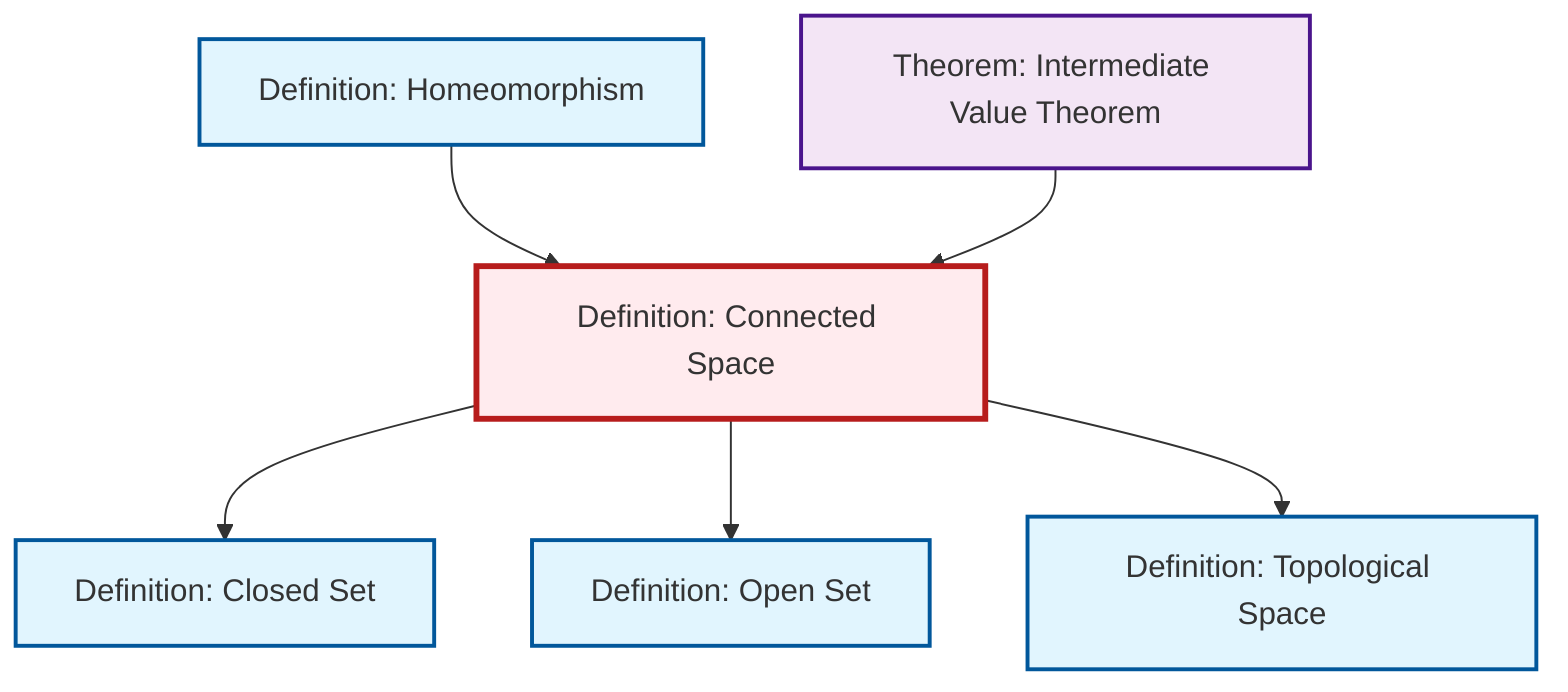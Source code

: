 graph TD
    classDef definition fill:#e1f5fe,stroke:#01579b,stroke-width:2px
    classDef theorem fill:#f3e5f5,stroke:#4a148c,stroke-width:2px
    classDef axiom fill:#fff3e0,stroke:#e65100,stroke-width:2px
    classDef example fill:#e8f5e9,stroke:#1b5e20,stroke-width:2px
    classDef current fill:#ffebee,stroke:#b71c1c,stroke-width:3px
    def-topological-space["Definition: Topological Space"]:::definition
    def-open-set["Definition: Open Set"]:::definition
    def-homeomorphism["Definition: Homeomorphism"]:::definition
    def-connected["Definition: Connected Space"]:::definition
    def-closed-set["Definition: Closed Set"]:::definition
    thm-intermediate-value["Theorem: Intermediate Value Theorem"]:::theorem
    def-connected --> def-closed-set
    def-connected --> def-open-set
    def-homeomorphism --> def-connected
    thm-intermediate-value --> def-connected
    def-connected --> def-topological-space
    class def-connected current
